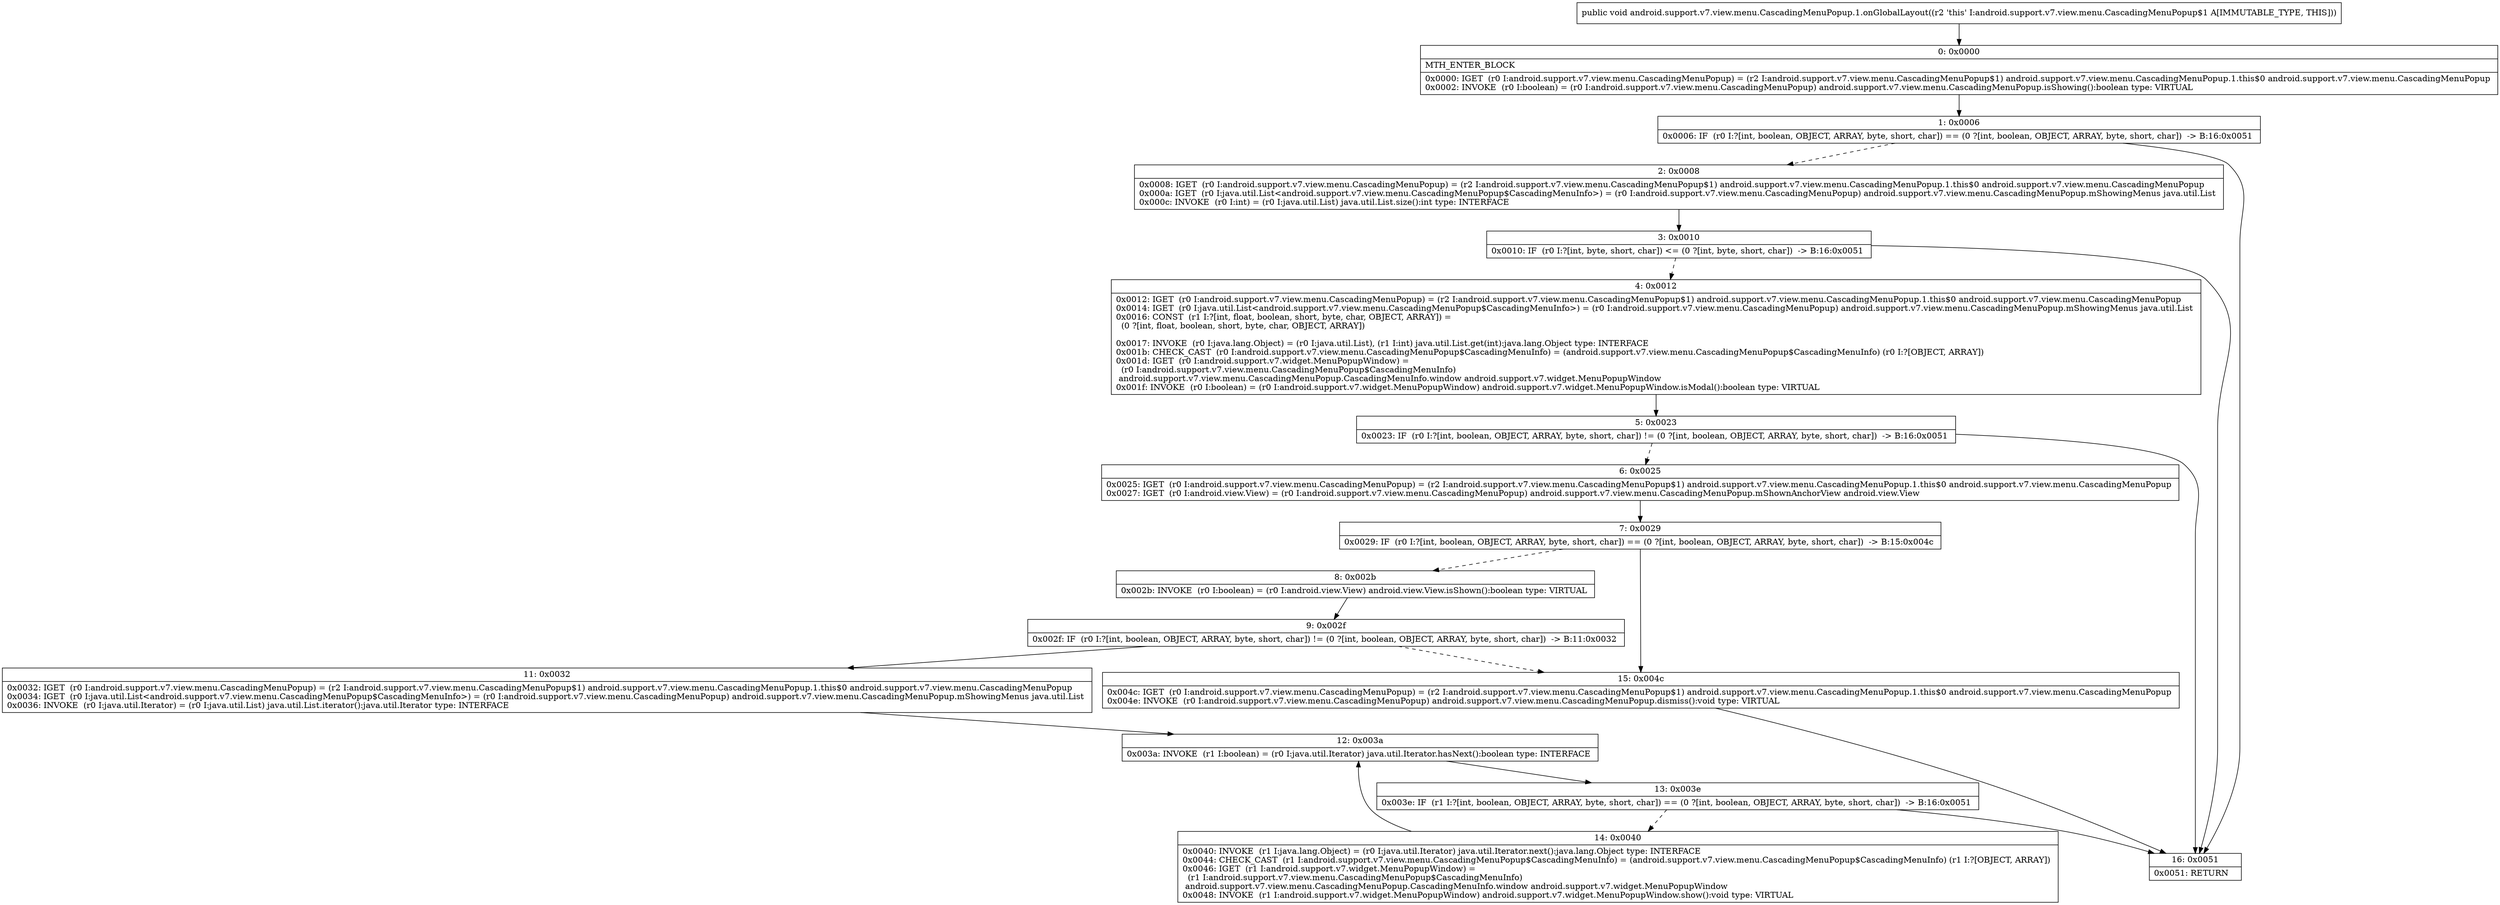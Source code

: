 digraph "CFG forandroid.support.v7.view.menu.CascadingMenuPopup.1.onGlobalLayout()V" {
Node_0 [shape=record,label="{0\:\ 0x0000|MTH_ENTER_BLOCK\l|0x0000: IGET  (r0 I:android.support.v7.view.menu.CascadingMenuPopup) = (r2 I:android.support.v7.view.menu.CascadingMenuPopup$1) android.support.v7.view.menu.CascadingMenuPopup.1.this$0 android.support.v7.view.menu.CascadingMenuPopup \l0x0002: INVOKE  (r0 I:boolean) = (r0 I:android.support.v7.view.menu.CascadingMenuPopup) android.support.v7.view.menu.CascadingMenuPopup.isShowing():boolean type: VIRTUAL \l}"];
Node_1 [shape=record,label="{1\:\ 0x0006|0x0006: IF  (r0 I:?[int, boolean, OBJECT, ARRAY, byte, short, char]) == (0 ?[int, boolean, OBJECT, ARRAY, byte, short, char])  \-\> B:16:0x0051 \l}"];
Node_2 [shape=record,label="{2\:\ 0x0008|0x0008: IGET  (r0 I:android.support.v7.view.menu.CascadingMenuPopup) = (r2 I:android.support.v7.view.menu.CascadingMenuPopup$1) android.support.v7.view.menu.CascadingMenuPopup.1.this$0 android.support.v7.view.menu.CascadingMenuPopup \l0x000a: IGET  (r0 I:java.util.List\<android.support.v7.view.menu.CascadingMenuPopup$CascadingMenuInfo\>) = (r0 I:android.support.v7.view.menu.CascadingMenuPopup) android.support.v7.view.menu.CascadingMenuPopup.mShowingMenus java.util.List \l0x000c: INVOKE  (r0 I:int) = (r0 I:java.util.List) java.util.List.size():int type: INTERFACE \l}"];
Node_3 [shape=record,label="{3\:\ 0x0010|0x0010: IF  (r0 I:?[int, byte, short, char]) \<= (0 ?[int, byte, short, char])  \-\> B:16:0x0051 \l}"];
Node_4 [shape=record,label="{4\:\ 0x0012|0x0012: IGET  (r0 I:android.support.v7.view.menu.CascadingMenuPopup) = (r2 I:android.support.v7.view.menu.CascadingMenuPopup$1) android.support.v7.view.menu.CascadingMenuPopup.1.this$0 android.support.v7.view.menu.CascadingMenuPopup \l0x0014: IGET  (r0 I:java.util.List\<android.support.v7.view.menu.CascadingMenuPopup$CascadingMenuInfo\>) = (r0 I:android.support.v7.view.menu.CascadingMenuPopup) android.support.v7.view.menu.CascadingMenuPopup.mShowingMenus java.util.List \l0x0016: CONST  (r1 I:?[int, float, boolean, short, byte, char, OBJECT, ARRAY]) = \l  (0 ?[int, float, boolean, short, byte, char, OBJECT, ARRAY])\l \l0x0017: INVOKE  (r0 I:java.lang.Object) = (r0 I:java.util.List), (r1 I:int) java.util.List.get(int):java.lang.Object type: INTERFACE \l0x001b: CHECK_CAST  (r0 I:android.support.v7.view.menu.CascadingMenuPopup$CascadingMenuInfo) = (android.support.v7.view.menu.CascadingMenuPopup$CascadingMenuInfo) (r0 I:?[OBJECT, ARRAY]) \l0x001d: IGET  (r0 I:android.support.v7.widget.MenuPopupWindow) = \l  (r0 I:android.support.v7.view.menu.CascadingMenuPopup$CascadingMenuInfo)\l android.support.v7.view.menu.CascadingMenuPopup.CascadingMenuInfo.window android.support.v7.widget.MenuPopupWindow \l0x001f: INVOKE  (r0 I:boolean) = (r0 I:android.support.v7.widget.MenuPopupWindow) android.support.v7.widget.MenuPopupWindow.isModal():boolean type: VIRTUAL \l}"];
Node_5 [shape=record,label="{5\:\ 0x0023|0x0023: IF  (r0 I:?[int, boolean, OBJECT, ARRAY, byte, short, char]) != (0 ?[int, boolean, OBJECT, ARRAY, byte, short, char])  \-\> B:16:0x0051 \l}"];
Node_6 [shape=record,label="{6\:\ 0x0025|0x0025: IGET  (r0 I:android.support.v7.view.menu.CascadingMenuPopup) = (r2 I:android.support.v7.view.menu.CascadingMenuPopup$1) android.support.v7.view.menu.CascadingMenuPopup.1.this$0 android.support.v7.view.menu.CascadingMenuPopup \l0x0027: IGET  (r0 I:android.view.View) = (r0 I:android.support.v7.view.menu.CascadingMenuPopup) android.support.v7.view.menu.CascadingMenuPopup.mShownAnchorView android.view.View \l}"];
Node_7 [shape=record,label="{7\:\ 0x0029|0x0029: IF  (r0 I:?[int, boolean, OBJECT, ARRAY, byte, short, char]) == (0 ?[int, boolean, OBJECT, ARRAY, byte, short, char])  \-\> B:15:0x004c \l}"];
Node_8 [shape=record,label="{8\:\ 0x002b|0x002b: INVOKE  (r0 I:boolean) = (r0 I:android.view.View) android.view.View.isShown():boolean type: VIRTUAL \l}"];
Node_9 [shape=record,label="{9\:\ 0x002f|0x002f: IF  (r0 I:?[int, boolean, OBJECT, ARRAY, byte, short, char]) != (0 ?[int, boolean, OBJECT, ARRAY, byte, short, char])  \-\> B:11:0x0032 \l}"];
Node_11 [shape=record,label="{11\:\ 0x0032|0x0032: IGET  (r0 I:android.support.v7.view.menu.CascadingMenuPopup) = (r2 I:android.support.v7.view.menu.CascadingMenuPopup$1) android.support.v7.view.menu.CascadingMenuPopup.1.this$0 android.support.v7.view.menu.CascadingMenuPopup \l0x0034: IGET  (r0 I:java.util.List\<android.support.v7.view.menu.CascadingMenuPopup$CascadingMenuInfo\>) = (r0 I:android.support.v7.view.menu.CascadingMenuPopup) android.support.v7.view.menu.CascadingMenuPopup.mShowingMenus java.util.List \l0x0036: INVOKE  (r0 I:java.util.Iterator) = (r0 I:java.util.List) java.util.List.iterator():java.util.Iterator type: INTERFACE \l}"];
Node_12 [shape=record,label="{12\:\ 0x003a|0x003a: INVOKE  (r1 I:boolean) = (r0 I:java.util.Iterator) java.util.Iterator.hasNext():boolean type: INTERFACE \l}"];
Node_13 [shape=record,label="{13\:\ 0x003e|0x003e: IF  (r1 I:?[int, boolean, OBJECT, ARRAY, byte, short, char]) == (0 ?[int, boolean, OBJECT, ARRAY, byte, short, char])  \-\> B:16:0x0051 \l}"];
Node_14 [shape=record,label="{14\:\ 0x0040|0x0040: INVOKE  (r1 I:java.lang.Object) = (r0 I:java.util.Iterator) java.util.Iterator.next():java.lang.Object type: INTERFACE \l0x0044: CHECK_CAST  (r1 I:android.support.v7.view.menu.CascadingMenuPopup$CascadingMenuInfo) = (android.support.v7.view.menu.CascadingMenuPopup$CascadingMenuInfo) (r1 I:?[OBJECT, ARRAY]) \l0x0046: IGET  (r1 I:android.support.v7.widget.MenuPopupWindow) = \l  (r1 I:android.support.v7.view.menu.CascadingMenuPopup$CascadingMenuInfo)\l android.support.v7.view.menu.CascadingMenuPopup.CascadingMenuInfo.window android.support.v7.widget.MenuPopupWindow \l0x0048: INVOKE  (r1 I:android.support.v7.widget.MenuPopupWindow) android.support.v7.widget.MenuPopupWindow.show():void type: VIRTUAL \l}"];
Node_15 [shape=record,label="{15\:\ 0x004c|0x004c: IGET  (r0 I:android.support.v7.view.menu.CascadingMenuPopup) = (r2 I:android.support.v7.view.menu.CascadingMenuPopup$1) android.support.v7.view.menu.CascadingMenuPopup.1.this$0 android.support.v7.view.menu.CascadingMenuPopup \l0x004e: INVOKE  (r0 I:android.support.v7.view.menu.CascadingMenuPopup) android.support.v7.view.menu.CascadingMenuPopup.dismiss():void type: VIRTUAL \l}"];
Node_16 [shape=record,label="{16\:\ 0x0051|0x0051: RETURN   \l}"];
MethodNode[shape=record,label="{public void android.support.v7.view.menu.CascadingMenuPopup.1.onGlobalLayout((r2 'this' I:android.support.v7.view.menu.CascadingMenuPopup$1 A[IMMUTABLE_TYPE, THIS])) }"];
MethodNode -> Node_0;
Node_0 -> Node_1;
Node_1 -> Node_2[style=dashed];
Node_1 -> Node_16;
Node_2 -> Node_3;
Node_3 -> Node_4[style=dashed];
Node_3 -> Node_16;
Node_4 -> Node_5;
Node_5 -> Node_6[style=dashed];
Node_5 -> Node_16;
Node_6 -> Node_7;
Node_7 -> Node_8[style=dashed];
Node_7 -> Node_15;
Node_8 -> Node_9;
Node_9 -> Node_11;
Node_9 -> Node_15[style=dashed];
Node_11 -> Node_12;
Node_12 -> Node_13;
Node_13 -> Node_14[style=dashed];
Node_13 -> Node_16;
Node_14 -> Node_12;
Node_15 -> Node_16;
}

